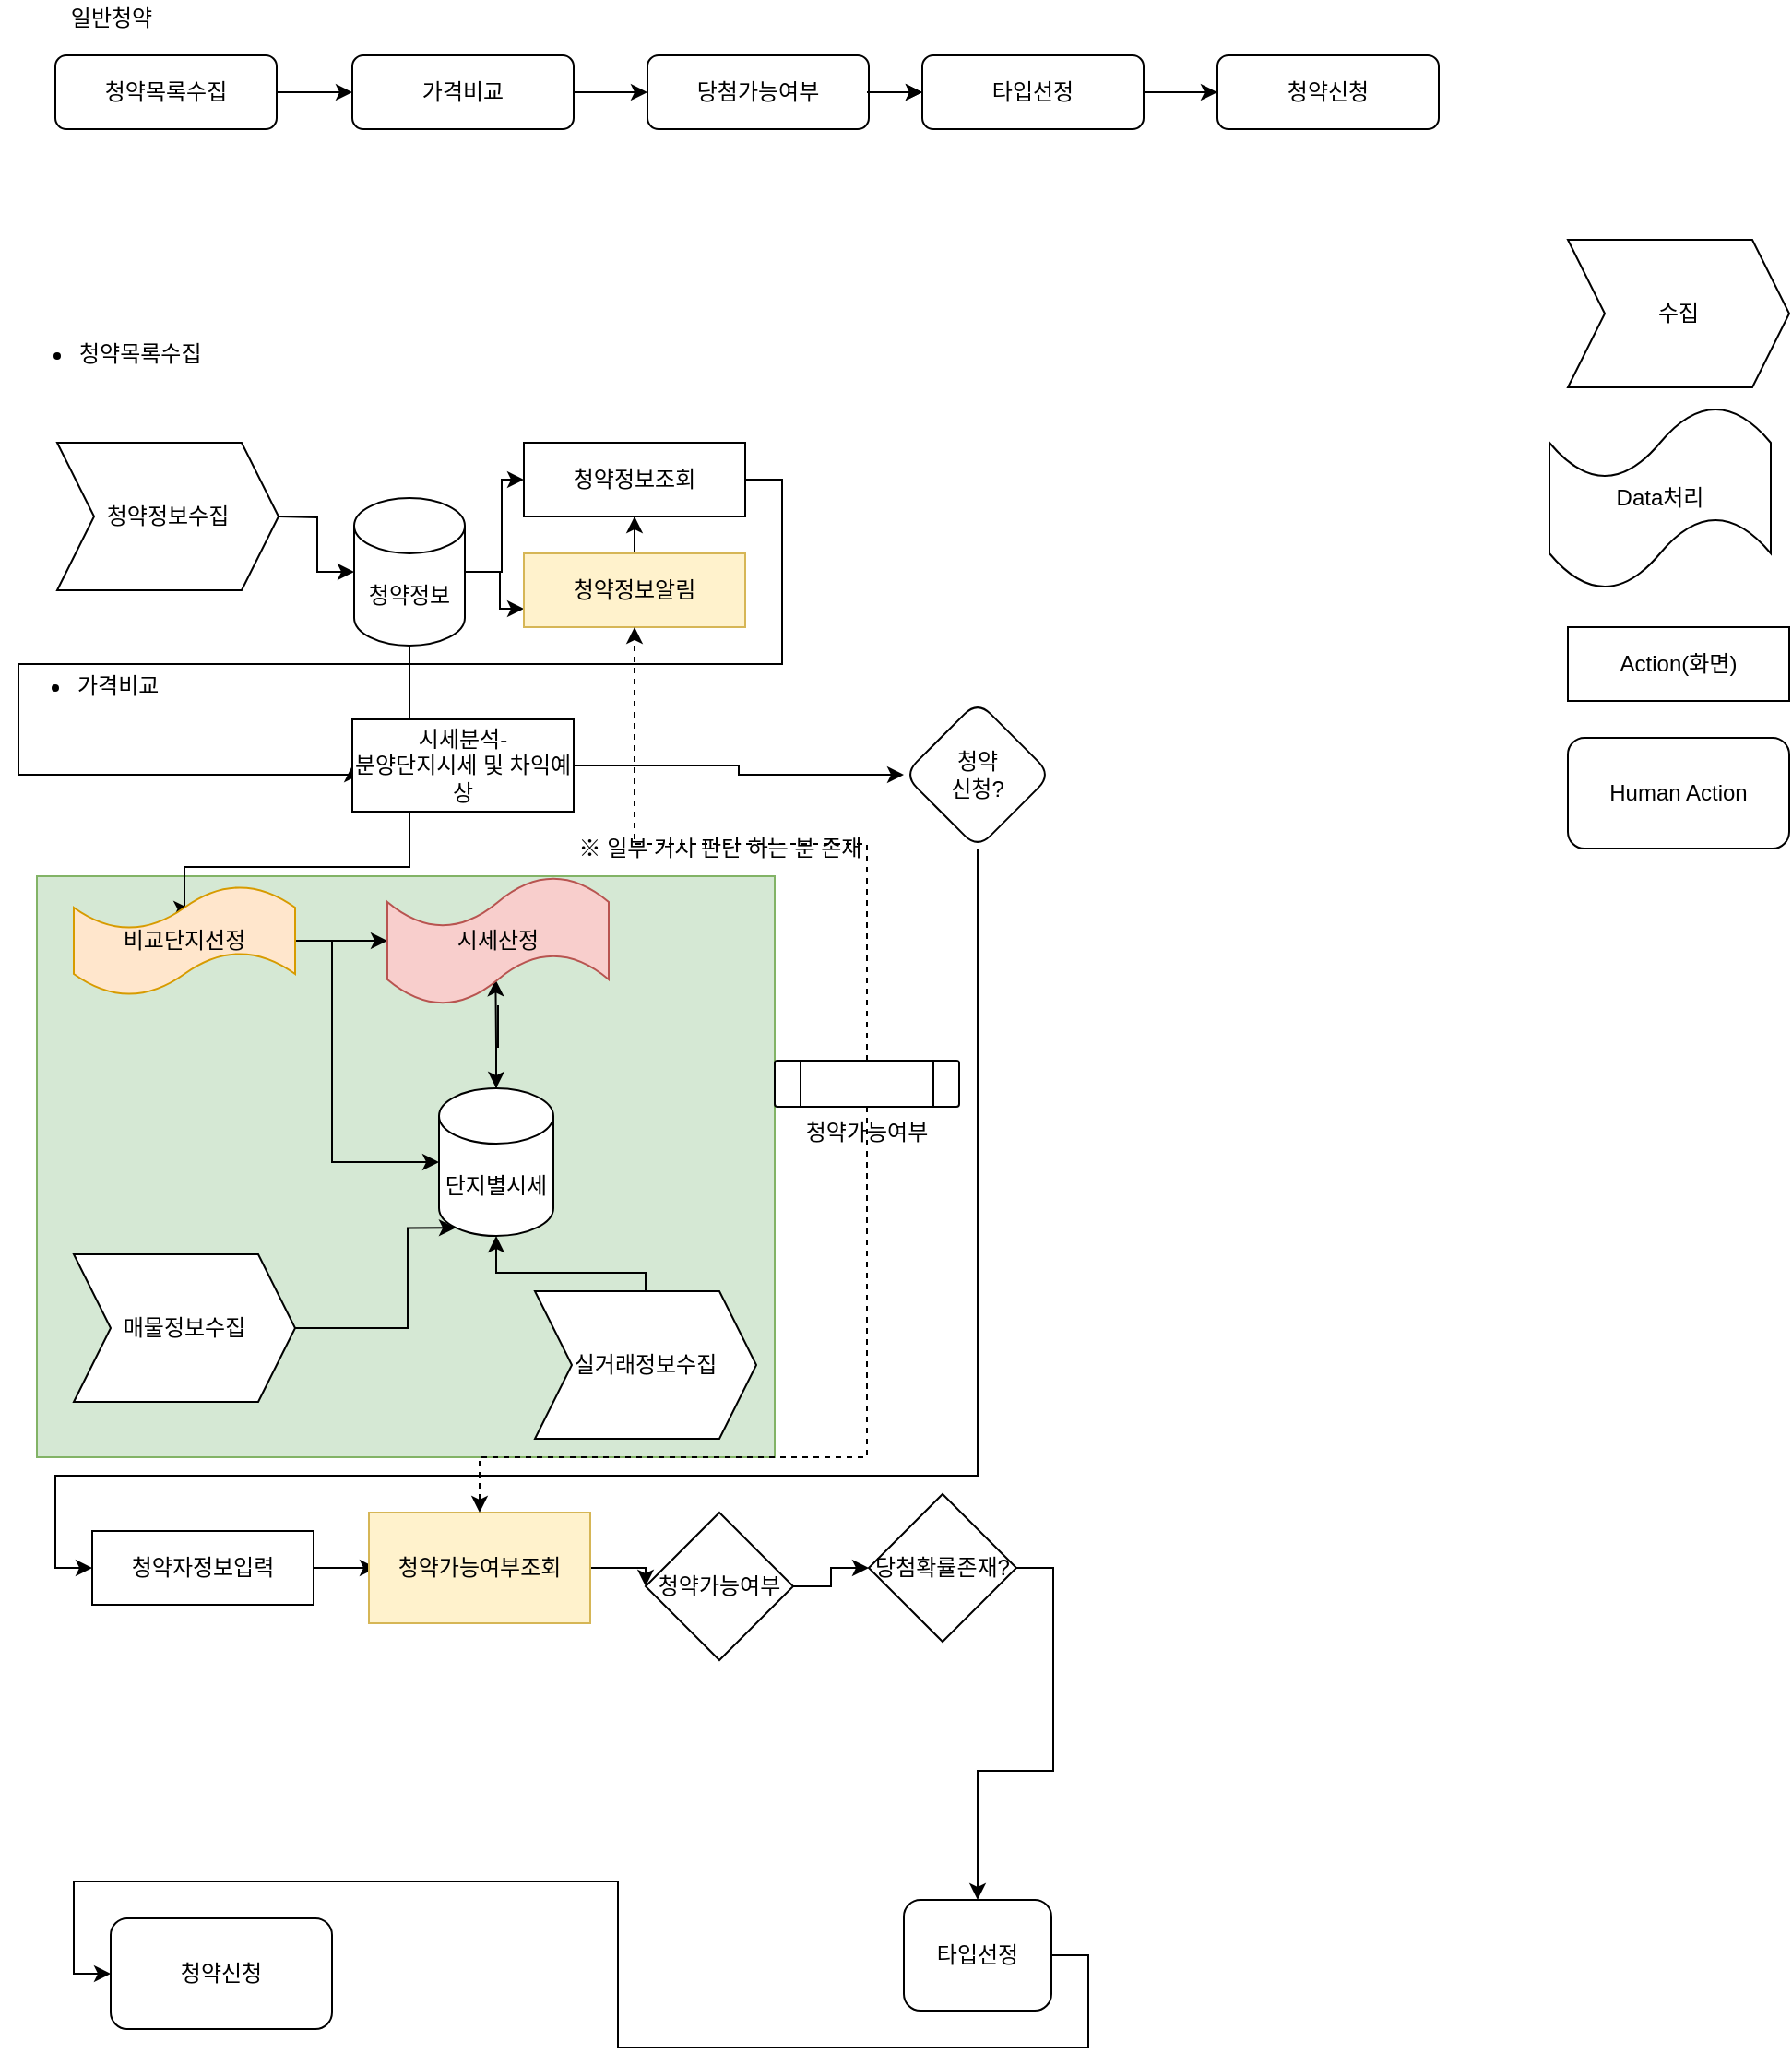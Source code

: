 <mxfile version="16.6.2" type="github">
  <diagram id="C5RBs43oDa-KdzZeNtuy" name="Page-1">
    <mxGraphModel dx="1718" dy="935" grid="1" gridSize="10" guides="1" tooltips="1" connect="1" arrows="1" fold="1" page="1" pageScale="1" pageWidth="827" pageHeight="1169" math="0" shadow="0">
      <root>
        <mxCell id="WIyWlLk6GJQsqaUBKTNV-0" />
        <mxCell id="WIyWlLk6GJQsqaUBKTNV-1" parent="WIyWlLk6GJQsqaUBKTNV-0" />
        <mxCell id="sqGI4GazYDFIYgaRdGHt-80" value="" style="rounded=0;whiteSpace=wrap;html=1;fillColor=#d5e8d4;strokeColor=#82b366;" vertex="1" parent="WIyWlLk6GJQsqaUBKTNV-1">
          <mxGeometry x="30" y="485" width="400" height="315" as="geometry" />
        </mxCell>
        <mxCell id="sqGI4GazYDFIYgaRdGHt-10" style="edgeStyle=orthogonalEdgeStyle;rounded=0;orthogonalLoop=1;jettySize=auto;html=1;exitX=1;exitY=0.5;exitDx=0;exitDy=0;entryX=0;entryY=0.5;entryDx=0;entryDy=0;" edge="1" parent="WIyWlLk6GJQsqaUBKTNV-1" source="WIyWlLk6GJQsqaUBKTNV-3" target="sqGI4GazYDFIYgaRdGHt-3">
          <mxGeometry relative="1" as="geometry" />
        </mxCell>
        <mxCell id="WIyWlLk6GJQsqaUBKTNV-3" value="청약목록수집" style="rounded=1;whiteSpace=wrap;html=1;fontSize=12;glass=0;strokeWidth=1;shadow=0;" parent="WIyWlLk6GJQsqaUBKTNV-1" vertex="1">
          <mxGeometry x="40" y="40" width="120" height="40" as="geometry" />
        </mxCell>
        <mxCell id="sqGI4GazYDFIYgaRdGHt-13" value="" style="edgeStyle=orthogonalEdgeStyle;rounded=0;orthogonalLoop=1;jettySize=auto;html=1;" edge="1" parent="WIyWlLk6GJQsqaUBKTNV-1" source="sqGI4GazYDFIYgaRdGHt-1" target="sqGI4GazYDFIYgaRdGHt-11">
          <mxGeometry relative="1" as="geometry" />
        </mxCell>
        <mxCell id="sqGI4GazYDFIYgaRdGHt-1" value="당첨가능여부" style="rounded=1;whiteSpace=wrap;html=1;" vertex="1" parent="WIyWlLk6GJQsqaUBKTNV-1">
          <mxGeometry x="361" y="40" width="120" height="40" as="geometry" />
        </mxCell>
        <mxCell id="sqGI4GazYDFIYgaRdGHt-9" style="edgeStyle=orthogonalEdgeStyle;rounded=0;orthogonalLoop=1;jettySize=auto;html=1;exitX=1;exitY=0.5;exitDx=0;exitDy=0;entryX=0;entryY=0.5;entryDx=0;entryDy=0;" edge="1" parent="WIyWlLk6GJQsqaUBKTNV-1" source="sqGI4GazYDFIYgaRdGHt-3" target="sqGI4GazYDFIYgaRdGHt-1">
          <mxGeometry relative="1" as="geometry" />
        </mxCell>
        <mxCell id="sqGI4GazYDFIYgaRdGHt-3" value="가격비교" style="rounded=1;whiteSpace=wrap;html=1;" vertex="1" parent="WIyWlLk6GJQsqaUBKTNV-1">
          <mxGeometry x="201" y="40" width="120" height="40" as="geometry" />
        </mxCell>
        <mxCell id="sqGI4GazYDFIYgaRdGHt-16" style="edgeStyle=orthogonalEdgeStyle;rounded=0;orthogonalLoop=1;jettySize=auto;html=1;exitX=1;exitY=0.5;exitDx=0;exitDy=0;entryX=0;entryY=0.5;entryDx=0;entryDy=0;" edge="1" parent="WIyWlLk6GJQsqaUBKTNV-1" source="sqGI4GazYDFIYgaRdGHt-11" target="sqGI4GazYDFIYgaRdGHt-15">
          <mxGeometry relative="1" as="geometry" />
        </mxCell>
        <mxCell id="sqGI4GazYDFIYgaRdGHt-11" value="타입선정" style="rounded=1;whiteSpace=wrap;html=1;" vertex="1" parent="WIyWlLk6GJQsqaUBKTNV-1">
          <mxGeometry x="510" y="40" width="120" height="40" as="geometry" />
        </mxCell>
        <mxCell id="sqGI4GazYDFIYgaRdGHt-12" style="edgeStyle=orthogonalEdgeStyle;rounded=0;orthogonalLoop=1;jettySize=auto;html=1;entryX=0;entryY=0.5;entryDx=0;entryDy=0;" edge="1" parent="WIyWlLk6GJQsqaUBKTNV-1" target="sqGI4GazYDFIYgaRdGHt-11">
          <mxGeometry relative="1" as="geometry">
            <mxPoint x="480" y="60" as="sourcePoint" />
            <mxPoint x="371" y="70" as="targetPoint" />
          </mxGeometry>
        </mxCell>
        <mxCell id="sqGI4GazYDFIYgaRdGHt-15" value="청약신청" style="rounded=1;whiteSpace=wrap;html=1;" vertex="1" parent="WIyWlLk6GJQsqaUBKTNV-1">
          <mxGeometry x="670" y="40" width="120" height="40" as="geometry" />
        </mxCell>
        <mxCell id="sqGI4GazYDFIYgaRdGHt-17" value="일반청약" style="text;html=1;align=center;verticalAlign=middle;resizable=0;points=[];autosize=1;strokeColor=none;fillColor=none;" vertex="1" parent="WIyWlLk6GJQsqaUBKTNV-1">
          <mxGeometry x="40" y="10" width="60" height="20" as="geometry" />
        </mxCell>
        <mxCell id="sqGI4GazYDFIYgaRdGHt-18" value="&lt;ul&gt;&lt;li&gt;청약목록수집&lt;/li&gt;&lt;/ul&gt;" style="text;strokeColor=none;fillColor=none;html=1;whiteSpace=wrap;verticalAlign=middle;overflow=hidden;" vertex="1" parent="WIyWlLk6GJQsqaUBKTNV-1">
          <mxGeometry x="11" y="180" width="180" height="40" as="geometry" />
        </mxCell>
        <mxCell id="sqGI4GazYDFIYgaRdGHt-21" style="edgeStyle=orthogonalEdgeStyle;rounded=0;orthogonalLoop=1;jettySize=auto;html=1;exitX=1;exitY=0.5;exitDx=0;exitDy=0;exitPerimeter=0;entryX=0;entryY=0.5;entryDx=0;entryDy=0;entryPerimeter=0;" edge="1" parent="WIyWlLk6GJQsqaUBKTNV-1" target="sqGI4GazYDFIYgaRdGHt-20">
          <mxGeometry relative="1" as="geometry">
            <mxPoint x="161.0" y="290" as="sourcePoint" />
          </mxGeometry>
        </mxCell>
        <mxCell id="sqGI4GazYDFIYgaRdGHt-24" style="edgeStyle=orthogonalEdgeStyle;rounded=0;orthogonalLoop=1;jettySize=auto;html=1;exitX=1;exitY=0.5;exitDx=0;exitDy=0;exitPerimeter=0;entryX=0;entryY=0.5;entryDx=0;entryDy=0;" edge="1" parent="WIyWlLk6GJQsqaUBKTNV-1" source="sqGI4GazYDFIYgaRdGHt-20" target="sqGI4GazYDFIYgaRdGHt-22">
          <mxGeometry relative="1" as="geometry" />
        </mxCell>
        <mxCell id="sqGI4GazYDFIYgaRdGHt-25" style="edgeStyle=orthogonalEdgeStyle;rounded=0;orthogonalLoop=1;jettySize=auto;html=1;exitX=1;exitY=0.5;exitDx=0;exitDy=0;exitPerimeter=0;entryX=0;entryY=0.75;entryDx=0;entryDy=0;" edge="1" parent="WIyWlLk6GJQsqaUBKTNV-1" source="sqGI4GazYDFIYgaRdGHt-20" target="sqGI4GazYDFIYgaRdGHt-23">
          <mxGeometry relative="1" as="geometry">
            <Array as="points">
              <mxPoint x="281" y="320" />
              <mxPoint x="281" y="340" />
            </Array>
          </mxGeometry>
        </mxCell>
        <mxCell id="sqGI4GazYDFIYgaRdGHt-42" style="edgeStyle=orthogonalEdgeStyle;rounded=0;orthogonalLoop=1;jettySize=auto;html=1;exitX=0.5;exitY=1;exitDx=0;exitDy=0;exitPerimeter=0;entryX=0.526;entryY=0.213;entryDx=0;entryDy=0;entryPerimeter=0;" edge="1" parent="WIyWlLk6GJQsqaUBKTNV-1" source="sqGI4GazYDFIYgaRdGHt-20" target="sqGI4GazYDFIYgaRdGHt-36">
          <mxGeometry relative="1" as="geometry">
            <mxPoint x="170" y="450" as="targetPoint" />
            <Array as="points">
              <mxPoint x="232" y="480" />
              <mxPoint x="110" y="480" />
              <mxPoint x="110" y="503" />
            </Array>
          </mxGeometry>
        </mxCell>
        <mxCell id="sqGI4GazYDFIYgaRdGHt-20" value="청약정보" style="shape=cylinder3;whiteSpace=wrap;html=1;boundedLbl=1;backgroundOutline=1;size=15;" vertex="1" parent="WIyWlLk6GJQsqaUBKTNV-1">
          <mxGeometry x="202" y="280" width="60" height="80" as="geometry" />
        </mxCell>
        <mxCell id="sqGI4GazYDFIYgaRdGHt-28" style="edgeStyle=orthogonalEdgeStyle;rounded=0;orthogonalLoop=1;jettySize=auto;html=1;exitX=1;exitY=0.5;exitDx=0;exitDy=0;entryX=0;entryY=0.5;entryDx=0;entryDy=0;" edge="1" parent="WIyWlLk6GJQsqaUBKTNV-1" source="sqGI4GazYDFIYgaRdGHt-22" target="sqGI4GazYDFIYgaRdGHt-27">
          <mxGeometry relative="1" as="geometry">
            <Array as="points">
              <mxPoint x="434" y="270" />
              <mxPoint x="434" y="370" />
              <mxPoint x="20" y="370" />
              <mxPoint x="20" y="430" />
            </Array>
          </mxGeometry>
        </mxCell>
        <mxCell id="sqGI4GazYDFIYgaRdGHt-22" value="청약정보조회" style="rounded=0;whiteSpace=wrap;html=1;" vertex="1" parent="WIyWlLk6GJQsqaUBKTNV-1">
          <mxGeometry x="294" y="250" width="120" height="40" as="geometry" />
        </mxCell>
        <mxCell id="sqGI4GazYDFIYgaRdGHt-50" value="" style="edgeStyle=orthogonalEdgeStyle;rounded=0;orthogonalLoop=1;jettySize=auto;html=1;" edge="1" parent="WIyWlLk6GJQsqaUBKTNV-1" source="sqGI4GazYDFIYgaRdGHt-23" target="sqGI4GazYDFIYgaRdGHt-22">
          <mxGeometry relative="1" as="geometry" />
        </mxCell>
        <mxCell id="sqGI4GazYDFIYgaRdGHt-23" value="청약정보알림" style="rounded=0;whiteSpace=wrap;html=1;fillColor=#fff2cc;strokeColor=#d6b656;" vertex="1" parent="WIyWlLk6GJQsqaUBKTNV-1">
          <mxGeometry x="294" y="310" width="120" height="40" as="geometry" />
        </mxCell>
        <mxCell id="sqGI4GazYDFIYgaRdGHt-26" value="&lt;ul&gt;&lt;li&gt;가격비교&lt;/li&gt;&lt;/ul&gt;" style="text;strokeColor=none;fillColor=none;html=1;whiteSpace=wrap;verticalAlign=middle;overflow=hidden;" vertex="1" parent="WIyWlLk6GJQsqaUBKTNV-1">
          <mxGeometry x="10" y="360" width="180" height="40" as="geometry" />
        </mxCell>
        <mxCell id="sqGI4GazYDFIYgaRdGHt-30" style="edgeStyle=orthogonalEdgeStyle;rounded=0;orthogonalLoop=1;jettySize=auto;html=1;exitX=1;exitY=0.5;exitDx=0;exitDy=0;entryX=0;entryY=0.5;entryDx=0;entryDy=0;" edge="1" parent="WIyWlLk6GJQsqaUBKTNV-1" source="sqGI4GazYDFIYgaRdGHt-27" target="sqGI4GazYDFIYgaRdGHt-33">
          <mxGeometry relative="1" as="geometry">
            <mxPoint x="340" y="430" as="targetPoint" />
          </mxGeometry>
        </mxCell>
        <mxCell id="sqGI4GazYDFIYgaRdGHt-27" value="시세분석-&lt;br&gt;분양단지시세 및 차익예상" style="rounded=0;whiteSpace=wrap;html=1;" vertex="1" parent="WIyWlLk6GJQsqaUBKTNV-1">
          <mxGeometry x="201" y="400" width="120" height="50" as="geometry" />
        </mxCell>
        <mxCell id="sqGI4GazYDFIYgaRdGHt-61" style="edgeStyle=orthogonalEdgeStyle;rounded=0;orthogonalLoop=1;jettySize=auto;html=1;exitX=0.5;exitY=1;exitDx=0;exitDy=0;entryX=0;entryY=0.5;entryDx=0;entryDy=0;" edge="1" parent="WIyWlLk6GJQsqaUBKTNV-1" source="sqGI4GazYDFIYgaRdGHt-33" target="sqGI4GazYDFIYgaRdGHt-60">
          <mxGeometry relative="1" as="geometry">
            <Array as="points">
              <mxPoint x="540" y="810" />
              <mxPoint x="40" y="810" />
              <mxPoint x="40" y="860" />
            </Array>
          </mxGeometry>
        </mxCell>
        <mxCell id="sqGI4GazYDFIYgaRdGHt-33" value="청약&lt;br&gt;신청?" style="rhombus;whiteSpace=wrap;html=1;rounded=1;" vertex="1" parent="WIyWlLk6GJQsqaUBKTNV-1">
          <mxGeometry x="500" y="390" width="80" height="80" as="geometry" />
        </mxCell>
        <mxCell id="sqGI4GazYDFIYgaRdGHt-35" value="※ 일부 거시 판단 하는 분 존재" style="text;html=1;align=center;verticalAlign=middle;resizable=0;points=[];autosize=1;strokeColor=none;fillColor=none;" vertex="1" parent="WIyWlLk6GJQsqaUBKTNV-1">
          <mxGeometry x="310" y="460" width="180" height="20" as="geometry" />
        </mxCell>
        <mxCell id="sqGI4GazYDFIYgaRdGHt-55" style="edgeStyle=orthogonalEdgeStyle;rounded=0;orthogonalLoop=1;jettySize=auto;html=1;exitX=1;exitY=0.5;exitDx=0;exitDy=0;exitPerimeter=0;entryX=0;entryY=0.5;entryDx=0;entryDy=0;entryPerimeter=0;" edge="1" parent="WIyWlLk6GJQsqaUBKTNV-1" source="sqGI4GazYDFIYgaRdGHt-36" target="sqGI4GazYDFIYgaRdGHt-54">
          <mxGeometry relative="1" as="geometry" />
        </mxCell>
        <mxCell id="sqGI4GazYDFIYgaRdGHt-59" style="edgeStyle=orthogonalEdgeStyle;rounded=0;orthogonalLoop=1;jettySize=auto;html=1;exitX=1;exitY=0.5;exitDx=0;exitDy=0;exitPerimeter=0;entryX=0;entryY=0.5;entryDx=0;entryDy=0;entryPerimeter=0;" edge="1" parent="WIyWlLk6GJQsqaUBKTNV-1" source="sqGI4GazYDFIYgaRdGHt-36" target="sqGI4GazYDFIYgaRdGHt-37">
          <mxGeometry relative="1" as="geometry">
            <Array as="points">
              <mxPoint x="190" y="520" />
              <mxPoint x="190" y="640" />
            </Array>
          </mxGeometry>
        </mxCell>
        <mxCell id="sqGI4GazYDFIYgaRdGHt-36" value="비교단지선정" style="shape=tape;whiteSpace=wrap;html=1;fillColor=#ffe6cc;strokeColor=#d79b00;" vertex="1" parent="WIyWlLk6GJQsqaUBKTNV-1">
          <mxGeometry x="50" y="490" width="120" height="60" as="geometry" />
        </mxCell>
        <mxCell id="sqGI4GazYDFIYgaRdGHt-56" style="edgeStyle=orthogonalEdgeStyle;rounded=0;orthogonalLoop=1;jettySize=auto;html=1;exitX=0.5;exitY=0;exitDx=0;exitDy=0;exitPerimeter=0;entryX=0.489;entryY=0.802;entryDx=0;entryDy=0;entryPerimeter=0;" edge="1" parent="WIyWlLk6GJQsqaUBKTNV-1" source="sqGI4GazYDFIYgaRdGHt-37" target="sqGI4GazYDFIYgaRdGHt-54">
          <mxGeometry relative="1" as="geometry" />
        </mxCell>
        <mxCell id="sqGI4GazYDFIYgaRdGHt-37" value="단지별시세" style="shape=cylinder3;whiteSpace=wrap;html=1;boundedLbl=1;backgroundOutline=1;size=15;" vertex="1" parent="WIyWlLk6GJQsqaUBKTNV-1">
          <mxGeometry x="248" y="600" width="62" height="80" as="geometry" />
        </mxCell>
        <mxCell id="sqGI4GazYDFIYgaRdGHt-40" style="edgeStyle=orthogonalEdgeStyle;rounded=0;orthogonalLoop=1;jettySize=auto;html=1;" edge="1" parent="WIyWlLk6GJQsqaUBKTNV-1" source="sqGI4GazYDFIYgaRdGHt-47" target="sqGI4GazYDFIYgaRdGHt-37">
          <mxGeometry relative="1" as="geometry">
            <mxPoint x="170" y="710" as="sourcePoint" />
            <Array as="points">
              <mxPoint x="360" y="700" />
              <mxPoint x="279" y="700" />
            </Array>
          </mxGeometry>
        </mxCell>
        <mxCell id="sqGI4GazYDFIYgaRdGHt-46" value="" style="edgeStyle=orthogonalEdgeStyle;rounded=0;orthogonalLoop=1;jettySize=auto;html=1;entryX=0.145;entryY=1;entryDx=0;entryDy=-4.35;entryPerimeter=0;" edge="1" parent="WIyWlLk6GJQsqaUBKTNV-1" source="sqGI4GazYDFIYgaRdGHt-45" target="sqGI4GazYDFIYgaRdGHt-37">
          <mxGeometry relative="1" as="geometry">
            <mxPoint x="231" y="690" as="targetPoint" />
            <Array as="points">
              <mxPoint x="231" y="730" />
              <mxPoint x="231" y="676" />
            </Array>
          </mxGeometry>
        </mxCell>
        <mxCell id="sqGI4GazYDFIYgaRdGHt-45" value="매물정보수집" style="shape=step;perimeter=stepPerimeter;whiteSpace=wrap;html=1;fixedSize=1;" vertex="1" parent="WIyWlLk6GJQsqaUBKTNV-1">
          <mxGeometry x="50" y="690" width="120" height="80" as="geometry" />
        </mxCell>
        <mxCell id="sqGI4GazYDFIYgaRdGHt-47" value="실거래정보수집" style="shape=step;perimeter=stepPerimeter;whiteSpace=wrap;html=1;fixedSize=1;" vertex="1" parent="WIyWlLk6GJQsqaUBKTNV-1">
          <mxGeometry x="300" y="710" width="120" height="80" as="geometry" />
        </mxCell>
        <mxCell id="sqGI4GazYDFIYgaRdGHt-48" value="수집" style="shape=step;perimeter=stepPerimeter;whiteSpace=wrap;html=1;fixedSize=1;" vertex="1" parent="WIyWlLk6GJQsqaUBKTNV-1">
          <mxGeometry x="860" y="140" width="120" height="80" as="geometry" />
        </mxCell>
        <mxCell id="sqGI4GazYDFIYgaRdGHt-49" value="Data처리" style="shape=tape;whiteSpace=wrap;html=1;" vertex="1" parent="WIyWlLk6GJQsqaUBKTNV-1">
          <mxGeometry x="850" y="230" width="120" height="100" as="geometry" />
        </mxCell>
        <mxCell id="sqGI4GazYDFIYgaRdGHt-51" value="Action(화면)" style="rounded=0;whiteSpace=wrap;html=1;" vertex="1" parent="WIyWlLk6GJQsqaUBKTNV-1">
          <mxGeometry x="860" y="350" width="120" height="40" as="geometry" />
        </mxCell>
        <mxCell id="sqGI4GazYDFIYgaRdGHt-52" value="Human Action" style="rounded=1;whiteSpace=wrap;html=1;" vertex="1" parent="WIyWlLk6GJQsqaUBKTNV-1">
          <mxGeometry x="860" y="410" width="120" height="60" as="geometry" />
        </mxCell>
        <mxCell id="sqGI4GazYDFIYgaRdGHt-53" value="청약정보수집" style="shape=step;perimeter=stepPerimeter;whiteSpace=wrap;html=1;fixedSize=1;" vertex="1" parent="WIyWlLk6GJQsqaUBKTNV-1">
          <mxGeometry x="41" y="250" width="120" height="80" as="geometry" />
        </mxCell>
        <mxCell id="sqGI4GazYDFIYgaRdGHt-57" style="edgeStyle=orthogonalEdgeStyle;rounded=0;orthogonalLoop=1;jettySize=auto;html=1;entryX=0.5;entryY=0;entryDx=0;entryDy=0;entryPerimeter=0;" edge="1" parent="WIyWlLk6GJQsqaUBKTNV-1" source="sqGI4GazYDFIYgaRdGHt-54" target="sqGI4GazYDFIYgaRdGHt-37">
          <mxGeometry relative="1" as="geometry" />
        </mxCell>
        <mxCell id="sqGI4GazYDFIYgaRdGHt-54" value="시세산정" style="shape=tape;whiteSpace=wrap;html=1;rounded=0;fillColor=#f8cecc;strokeColor=#b85450;" vertex="1" parent="WIyWlLk6GJQsqaUBKTNV-1">
          <mxGeometry x="220" y="485" width="120" height="70" as="geometry" />
        </mxCell>
        <mxCell id="sqGI4GazYDFIYgaRdGHt-63" style="edgeStyle=orthogonalEdgeStyle;rounded=0;orthogonalLoop=1;jettySize=auto;html=1;exitX=1;exitY=0.5;exitDx=0;exitDy=0;entryX=0;entryY=0.5;entryDx=0;entryDy=0;" edge="1" parent="WIyWlLk6GJQsqaUBKTNV-1" source="sqGI4GazYDFIYgaRdGHt-60">
          <mxGeometry relative="1" as="geometry">
            <mxPoint x="214.0" y="860" as="targetPoint" />
          </mxGeometry>
        </mxCell>
        <mxCell id="sqGI4GazYDFIYgaRdGHt-60" value="청약자정보입력" style="rounded=0;whiteSpace=wrap;html=1;" vertex="1" parent="WIyWlLk6GJQsqaUBKTNV-1">
          <mxGeometry x="60" y="840" width="120" height="40" as="geometry" />
        </mxCell>
        <mxCell id="sqGI4GazYDFIYgaRdGHt-67" style="edgeStyle=orthogonalEdgeStyle;rounded=0;orthogonalLoop=1;jettySize=auto;html=1;entryX=0;entryY=0.5;entryDx=0;entryDy=0;exitX=1;exitY=0.5;exitDx=0;exitDy=0;" edge="1" parent="WIyWlLk6GJQsqaUBKTNV-1" source="sqGI4GazYDFIYgaRdGHt-74" target="sqGI4GazYDFIYgaRdGHt-66">
          <mxGeometry relative="1" as="geometry">
            <mxPoint x="410" y="860" as="sourcePoint" />
          </mxGeometry>
        </mxCell>
        <mxCell id="sqGI4GazYDFIYgaRdGHt-68" style="edgeStyle=orthogonalEdgeStyle;rounded=0;orthogonalLoop=1;jettySize=auto;html=1;exitX=1;exitY=0.5;exitDx=0;exitDy=0;" edge="1" parent="WIyWlLk6GJQsqaUBKTNV-1" source="sqGI4GazYDFIYgaRdGHt-66" target="sqGI4GazYDFIYgaRdGHt-69">
          <mxGeometry relative="1" as="geometry">
            <mxPoint x="470" y="860" as="targetPoint" />
          </mxGeometry>
        </mxCell>
        <mxCell id="sqGI4GazYDFIYgaRdGHt-66" value="당첨확률존재?" style="rhombus;whiteSpace=wrap;html=1;rounded=0;" vertex="1" parent="WIyWlLk6GJQsqaUBKTNV-1">
          <mxGeometry x="481" y="820" width="80" height="80" as="geometry" />
        </mxCell>
        <mxCell id="sqGI4GazYDFIYgaRdGHt-71" style="edgeStyle=orthogonalEdgeStyle;rounded=0;orthogonalLoop=1;jettySize=auto;html=1;exitX=1;exitY=0.5;exitDx=0;exitDy=0;entryX=0;entryY=0.5;entryDx=0;entryDy=0;" edge="1" parent="WIyWlLk6GJQsqaUBKTNV-1" source="sqGI4GazYDFIYgaRdGHt-69" target="sqGI4GazYDFIYgaRdGHt-70">
          <mxGeometry relative="1" as="geometry" />
        </mxCell>
        <mxCell id="sqGI4GazYDFIYgaRdGHt-69" value="타입선정" style="rounded=1;whiteSpace=wrap;html=1;" vertex="1" parent="WIyWlLk6GJQsqaUBKTNV-1">
          <mxGeometry x="500" y="1040" width="80" height="60" as="geometry" />
        </mxCell>
        <mxCell id="sqGI4GazYDFIYgaRdGHt-70" value="청약신청" style="rounded=1;whiteSpace=wrap;html=1;" vertex="1" parent="WIyWlLk6GJQsqaUBKTNV-1">
          <mxGeometry x="70" y="1050" width="120" height="60" as="geometry" />
        </mxCell>
        <mxCell id="sqGI4GazYDFIYgaRdGHt-72" value="Y" style="text;html=1;align=center;verticalAlign=middle;resizable=0;points=[];autosize=1;strokeColor=none;fillColor=none;" vertex="1" parent="WIyWlLk6GJQsqaUBKTNV-1">
          <mxGeometry x="300" y="840" width="20" height="20" as="geometry" />
        </mxCell>
        <mxCell id="sqGI4GazYDFIYgaRdGHt-75" style="edgeStyle=orthogonalEdgeStyle;rounded=0;orthogonalLoop=1;jettySize=auto;html=1;exitX=1;exitY=0.5;exitDx=0;exitDy=0;entryX=0;entryY=0.5;entryDx=0;entryDy=0;" edge="1" parent="WIyWlLk6GJQsqaUBKTNV-1" source="sqGI4GazYDFIYgaRdGHt-73" target="sqGI4GazYDFIYgaRdGHt-74">
          <mxGeometry relative="1" as="geometry" />
        </mxCell>
        <mxCell id="sqGI4GazYDFIYgaRdGHt-73" value="청약가능여부조회" style="rounded=0;whiteSpace=wrap;html=1;fillColor=#fff2cc;strokeColor=#d6b656;" vertex="1" parent="WIyWlLk6GJQsqaUBKTNV-1">
          <mxGeometry x="210" y="830" width="120" height="60" as="geometry" />
        </mxCell>
        <mxCell id="sqGI4GazYDFIYgaRdGHt-74" value="청약가능여부" style="rhombus;whiteSpace=wrap;html=1;rounded=0;" vertex="1" parent="WIyWlLk6GJQsqaUBKTNV-1">
          <mxGeometry x="360" y="830" width="80" height="80" as="geometry" />
        </mxCell>
        <mxCell id="sqGI4GazYDFIYgaRdGHt-78" style="edgeStyle=orthogonalEdgeStyle;rounded=0;orthogonalLoop=1;jettySize=auto;html=1;exitX=0.5;exitY=0;exitDx=0;exitDy=0;dashed=1;" edge="1" parent="WIyWlLk6GJQsqaUBKTNV-1" source="sqGI4GazYDFIYgaRdGHt-76" target="sqGI4GazYDFIYgaRdGHt-23">
          <mxGeometry relative="1" as="geometry" />
        </mxCell>
        <mxCell id="sqGI4GazYDFIYgaRdGHt-79" style="edgeStyle=orthogonalEdgeStyle;rounded=0;orthogonalLoop=1;jettySize=auto;html=1;exitX=0.5;exitY=1;exitDx=0;exitDy=0;entryX=0.5;entryY=0;entryDx=0;entryDy=0;dashed=1;" edge="1" parent="WIyWlLk6GJQsqaUBKTNV-1" source="sqGI4GazYDFIYgaRdGHt-76" target="sqGI4GazYDFIYgaRdGHt-73">
          <mxGeometry relative="1" as="geometry">
            <Array as="points">
              <mxPoint x="480" y="800" />
              <mxPoint x="270" y="800" />
            </Array>
          </mxGeometry>
        </mxCell>
        <mxCell id="sqGI4GazYDFIYgaRdGHt-76" value="청약가능여부" style="verticalLabelPosition=bottom;verticalAlign=top;html=1;shape=process;whiteSpace=wrap;rounded=1;size=0.14;arcSize=6;" vertex="1" parent="WIyWlLk6GJQsqaUBKTNV-1">
          <mxGeometry x="430" y="585" width="100" height="25" as="geometry" />
        </mxCell>
      </root>
    </mxGraphModel>
  </diagram>
</mxfile>
